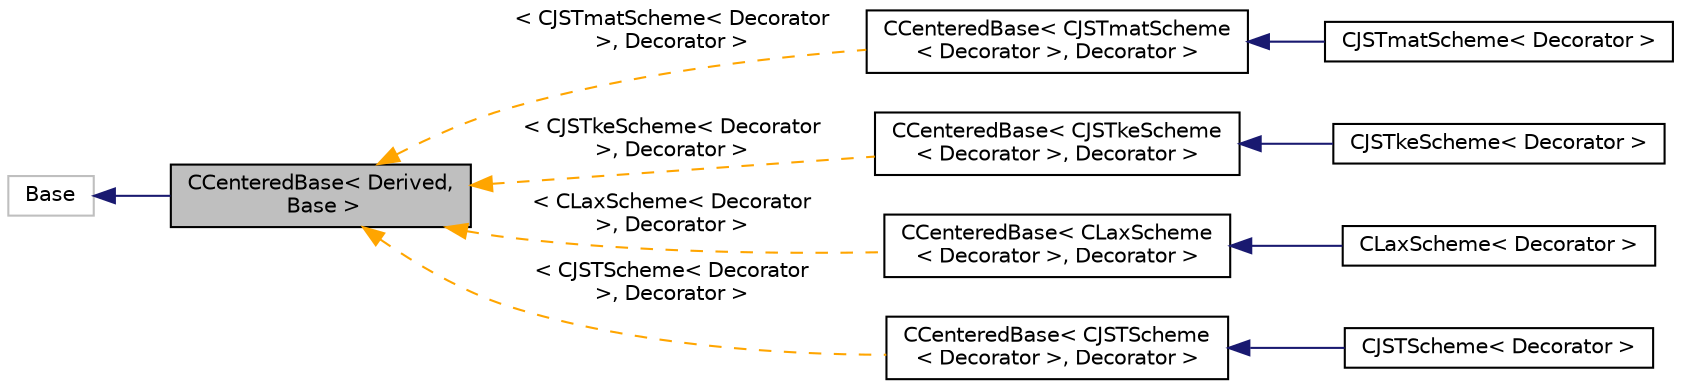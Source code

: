 digraph "CCenteredBase&lt; Derived, Base &gt;"
{
 // LATEX_PDF_SIZE
  edge [fontname="Helvetica",fontsize="10",labelfontname="Helvetica",labelfontsize="10"];
  node [fontname="Helvetica",fontsize="10",shape=record];
  rankdir="LR";
  Node1 [label="CCenteredBase\< Derived,\l Base \>",height=0.2,width=0.4,color="black", fillcolor="grey75", style="filled", fontcolor="black",tooltip="Base class for Centered schemes, derived classes implement the dissipation term in a const \"finalizeF..."];
  Node2 -> Node1 [dir="back",color="midnightblue",fontsize="10",style="solid",fontname="Helvetica"];
  Node2 [label="Base",height=0.2,width=0.4,color="grey75", fillcolor="white", style="filled",tooltip=" "];
  Node1 -> Node3 [dir="back",color="orange",fontsize="10",style="dashed",label=" \< CJSTmatScheme\< Decorator\l \>, Decorator \>" ,fontname="Helvetica"];
  Node3 [label="CCenteredBase\< CJSTmatScheme\l\< Decorator \>, Decorator \>",height=0.2,width=0.4,color="black", fillcolor="white", style="filled",URL="$classCCenteredBase.html",tooltip=" "];
  Node3 -> Node4 [dir="back",color="midnightblue",fontsize="10",style="solid",fontname="Helvetica"];
  Node4 [label="CJSTmatScheme\< Decorator \>",height=0.2,width=0.4,color="black", fillcolor="white", style="filled",URL="$classCJSTmatScheme.html",tooltip="JST scheme with matrix dissipation."];
  Node1 -> Node5 [dir="back",color="orange",fontsize="10",style="dashed",label=" \< CJSTkeScheme\< Decorator\l \>, Decorator \>" ,fontname="Helvetica"];
  Node5 [label="CCenteredBase\< CJSTkeScheme\l\< Decorator \>, Decorator \>",height=0.2,width=0.4,color="black", fillcolor="white", style="filled",URL="$classCCenteredBase.html",tooltip=" "];
  Node5 -> Node6 [dir="back",color="midnightblue",fontsize="10",style="solid",fontname="Helvetica"];
  Node6 [label="CJSTkeScheme\< Decorator \>",height=0.2,width=0.4,color="black", fillcolor="white", style="filled",URL="$classCJSTkeScheme.html",tooltip="JST scheme without 4th order dissipation."];
  Node1 -> Node7 [dir="back",color="orange",fontsize="10",style="dashed",label=" \< CLaxScheme\< Decorator\l \>, Decorator \>" ,fontname="Helvetica"];
  Node7 [label="CCenteredBase\< CLaxScheme\l\< Decorator \>, Decorator \>",height=0.2,width=0.4,color="black", fillcolor="white", style="filled",URL="$classCCenteredBase.html",tooltip=" "];
  Node7 -> Node8 [dir="back",color="midnightblue",fontsize="10",style="solid",fontname="Helvetica"];
  Node8 [label="CLaxScheme\< Decorator \>",height=0.2,width=0.4,color="black", fillcolor="white", style="filled",URL="$classCLaxScheme.html",tooltip="Lax–Friedrichs 1st order scheme."];
  Node1 -> Node9 [dir="back",color="orange",fontsize="10",style="dashed",label=" \< CJSTScheme\< Decorator\l \>, Decorator \>" ,fontname="Helvetica"];
  Node9 [label="CCenteredBase\< CJSTScheme\l\< Decorator \>, Decorator \>",height=0.2,width=0.4,color="black", fillcolor="white", style="filled",URL="$classCCenteredBase.html",tooltip=" "];
  Node9 -> Node10 [dir="back",color="midnightblue",fontsize="10",style="solid",fontname="Helvetica"];
  Node10 [label="CJSTScheme\< Decorator \>",height=0.2,width=0.4,color="black", fillcolor="white", style="filled",URL="$classCJSTScheme.html",tooltip="Classical JST scheme with scalar dissipation."];
}
